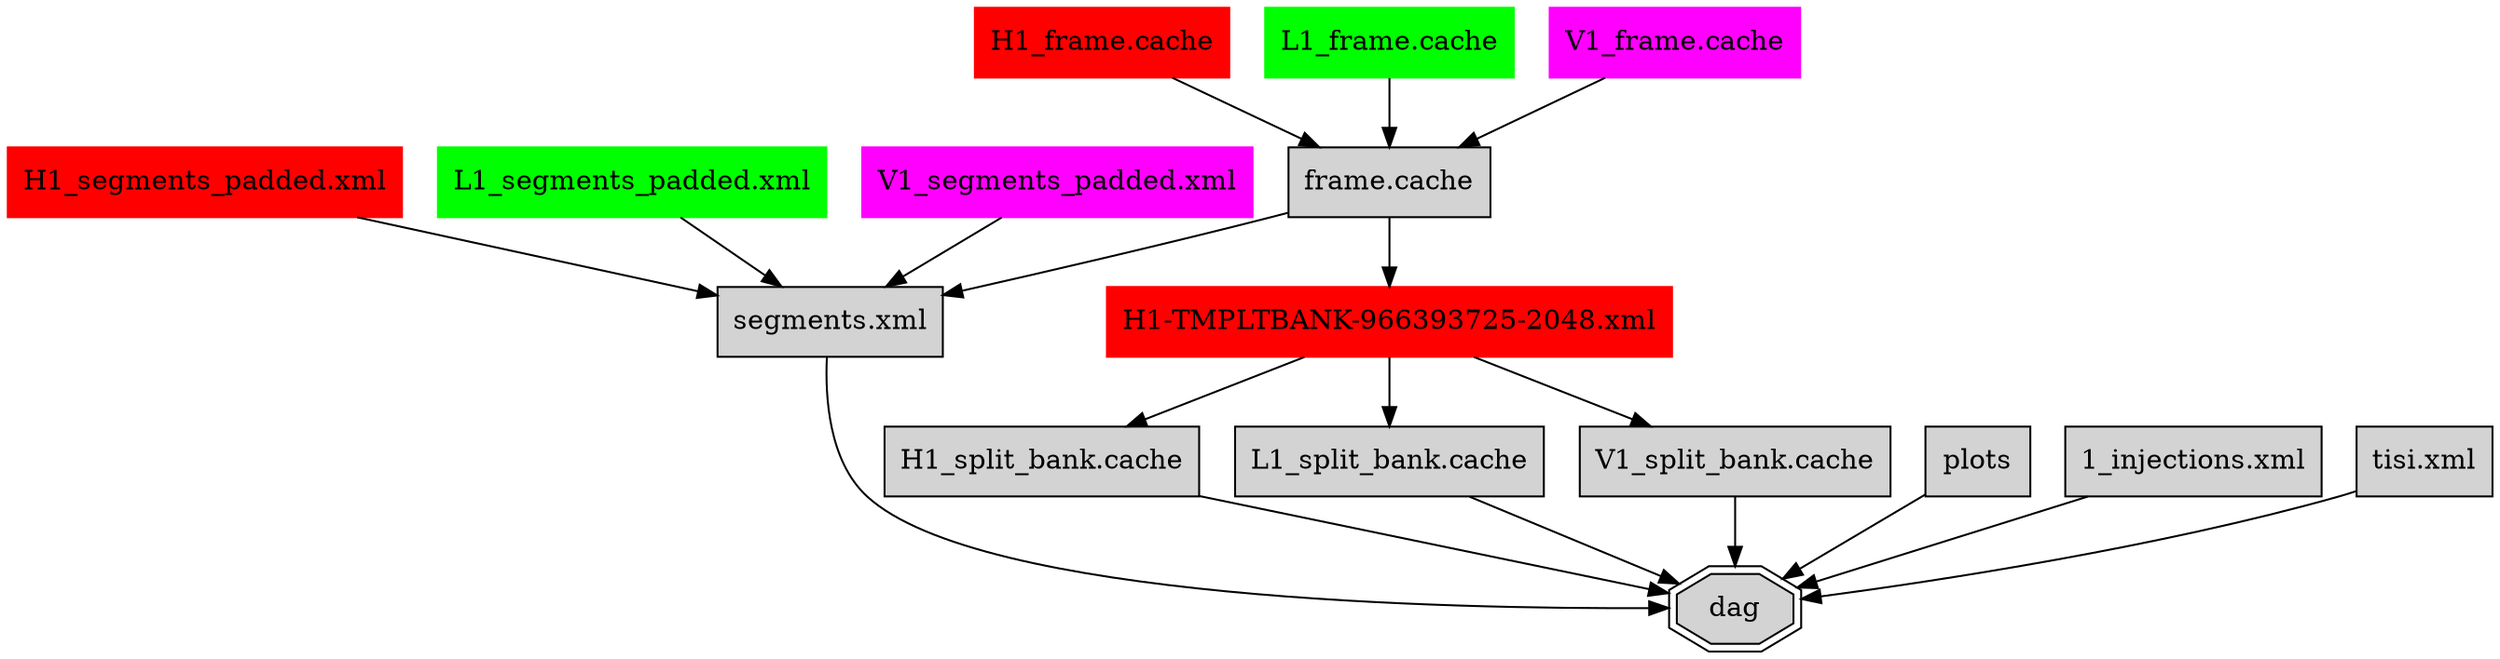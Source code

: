 digraph G {
	node [shape=box, style=filled];
	"H1_frame.cache" [color=red1];
	"L1_frame.cache" [color=green1];
	"V1_frame.cache" [color=magenta1];
	"frame.cache";
	
	"H1_frame.cache" -> "frame.cache";
	"L1_frame.cache" -> "frame.cache";
	"V1_frame.cache" -> "frame.cache";

	"H1_segments_padded.xml" [color=red1];
	"L1_segments_padded.xml" [color=green1];
	"V1_segments_padded.xml" [color=magenta1];
	"segments.xml";

	"H1_segments_padded.xml" -> "segments.xml";
	"L1_segments_padded.xml" -> "segments.xml";
	"V1_segments_padded.xml" -> "segments.xml";

	"frame.cache" -> "segments.xml";	

	"H1-TMPLTBANK-966393725-2048.xml" [color=red1];

	"frame.cache" -> "H1-TMPLTBANK-966393725-2048.xml";

	"H1-TMPLTBANK-966393725-2048.xml" -> "H1_split_bank.cache";
	"H1-TMPLTBANK-966393725-2048.xml" -> "L1_split_bank.cache";
	"H1-TMPLTBANK-966393725-2048.xml" -> "V1_split_bank.cache";

	plots;
	"1_injections.xml";
	"tisi.xml";

	dag [shape=doubleoctagon];

	"H1_split_bank.cache" -> dag;
	"L1_split_bank.cache" -> dag;
	"V1_split_bank.cache" -> dag;
	plots -> dag;
	"1_injections.xml" -> dag;
	"tisi.xml" -> dag;
	"segments.xml" -> dag;
}
